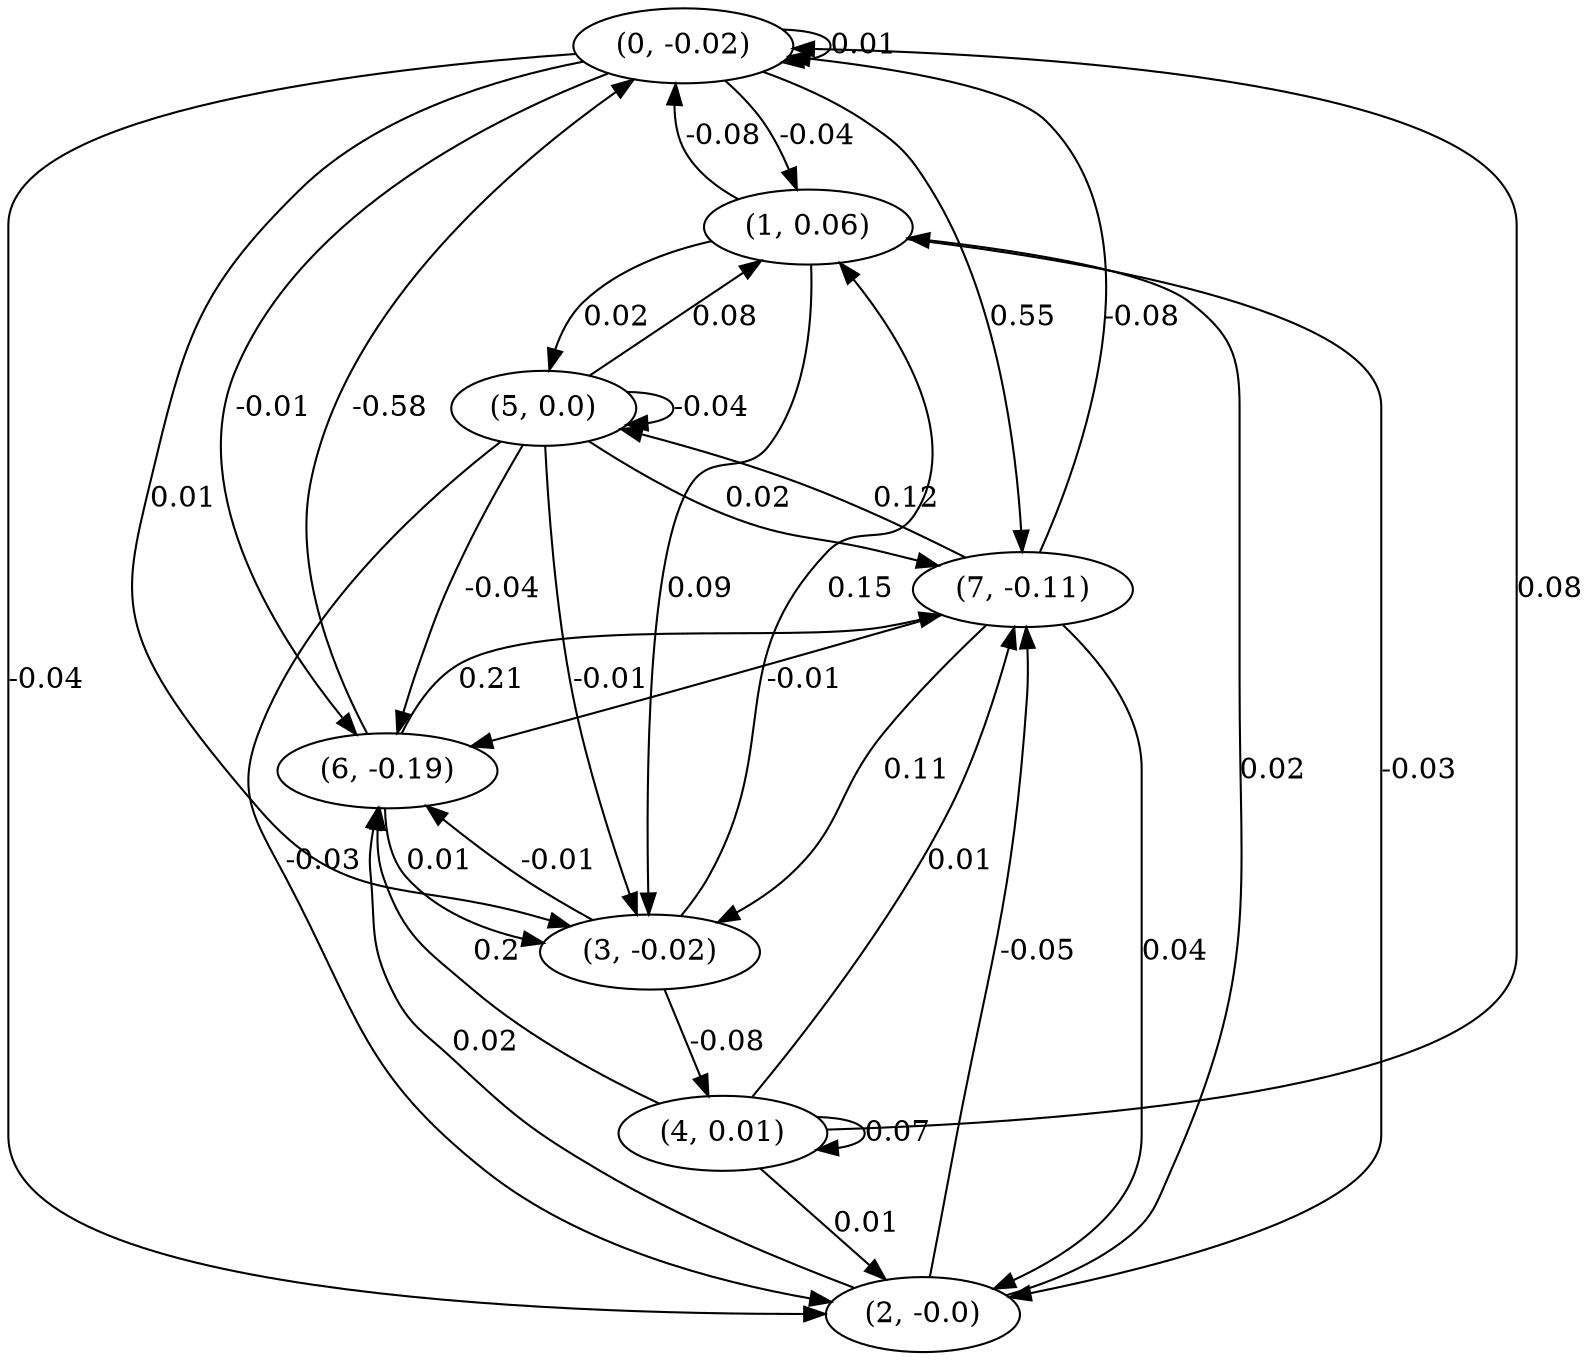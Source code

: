 digraph {
    0 [ label = "(0, -0.02)" ]
    1 [ label = "(1, 0.06)" ]
    2 [ label = "(2, -0.0)" ]
    3 [ label = "(3, -0.02)" ]
    4 [ label = "(4, 0.01)" ]
    5 [ label = "(5, 0.0)" ]
    6 [ label = "(6, -0.19)" ]
    7 [ label = "(7, -0.11)" ]
    0 -> 0 [ label = "0.01" ]
    4 -> 4 [ label = "0.07" ]
    5 -> 5 [ label = "-0.04" ]
    1 -> 0 [ label = "-0.08" ]
    4 -> 0 [ label = "0.08" ]
    6 -> 0 [ label = "-0.58" ]
    7 -> 0 [ label = "-0.08" ]
    0 -> 1 [ label = "-0.04" ]
    2 -> 1 [ label = "0.02" ]
    3 -> 1 [ label = "0.15" ]
    5 -> 1 [ label = "0.08" ]
    0 -> 2 [ label = "-0.04" ]
    1 -> 2 [ label = "-0.03" ]
    4 -> 2 [ label = "0.01" ]
    5 -> 2 [ label = "-0.03" ]
    7 -> 2 [ label = "0.04" ]
    0 -> 3 [ label = "0.01" ]
    1 -> 3 [ label = "0.09" ]
    5 -> 3 [ label = "-0.01" ]
    6 -> 3 [ label = "0.01" ]
    7 -> 3 [ label = "0.11" ]
    3 -> 4 [ label = "-0.08" ]
    1 -> 5 [ label = "0.02" ]
    7 -> 5 [ label = "0.12" ]
    0 -> 6 [ label = "-0.01" ]
    2 -> 6 [ label = "0.02" ]
    3 -> 6 [ label = "-0.01" ]
    4 -> 6 [ label = "0.2" ]
    5 -> 6 [ label = "-0.04" ]
    7 -> 6 [ label = "-0.01" ]
    0 -> 7 [ label = "0.55" ]
    2 -> 7 [ label = "-0.05" ]
    4 -> 7 [ label = "0.01" ]
    5 -> 7 [ label = "0.02" ]
    6 -> 7 [ label = "0.21" ]
}

